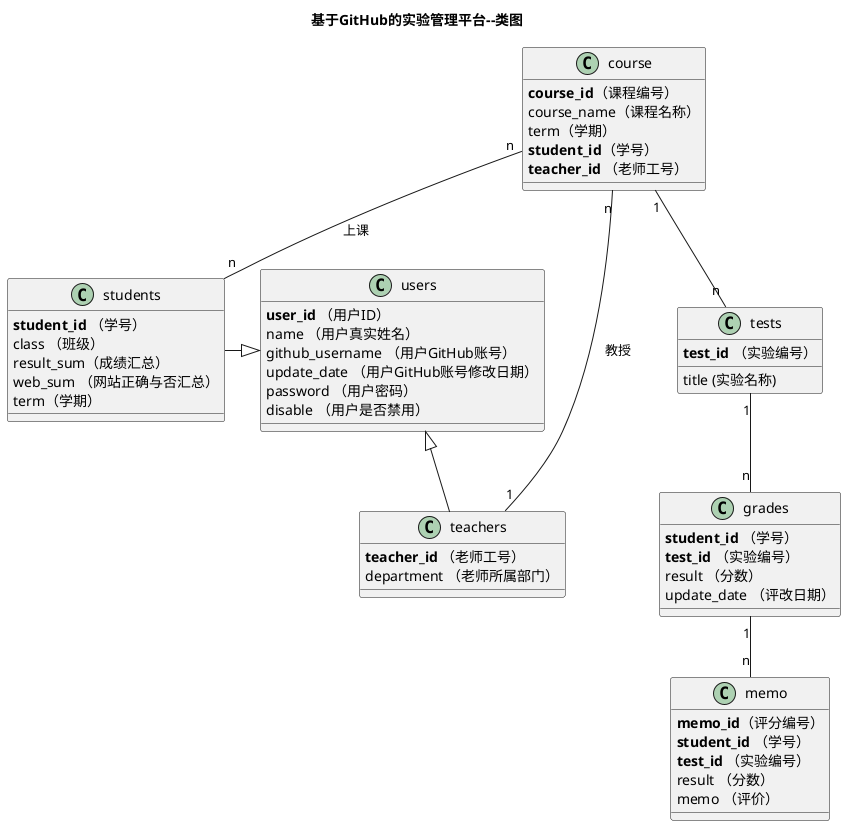 @startuml
title 基于GitHub的实验管理平台--类图
class users {
    <b>user_id</b> （用户ID）
    name （用户真实姓名）
    github_username （用户GitHub账号）
    update_date （用户GitHub账号修改日期）
    password （用户密码）
    disable （用户是否禁用）
}
class teachers{
    <b>teacher_id</b> （老师工号）
    department （老师所属部门）
}
class students{
    <b>student_id</b> （学号）
    class （班级）
    result_sum（成绩汇总）
    web_sum （网站正确与否汇总）
    term（学期）
}
students-|>users
users <|-- teachers
class grades {
    <b>student_id</b> （学号）
    <b>test_id</b> （实验编号）
    result （分数）
    update_date （评改日期）
}

class tests {
    <b>test_id</b> （实验编号）
    title (实验名称)
}
class course{
    <b>course_id</b>（课程编号）
    course_name（课程名称）
    term（学期）
    <b>student_id</b>（学号）
   <b>teacher_id</b> （老师工号）
}
class memo{
    <b>memo_id</b>（评分编号）
    <b>student_id</b> （学号）
    <b>test_id</b> （实验编号）
    result （分数）
    memo （评价）
}
grades"1"--"n"memo
course "1" -- "n"  tests
tests "1" -- "n"  grades
course "n"--"n" students:上课
course "n"--"1"teachers:教授

@enduml